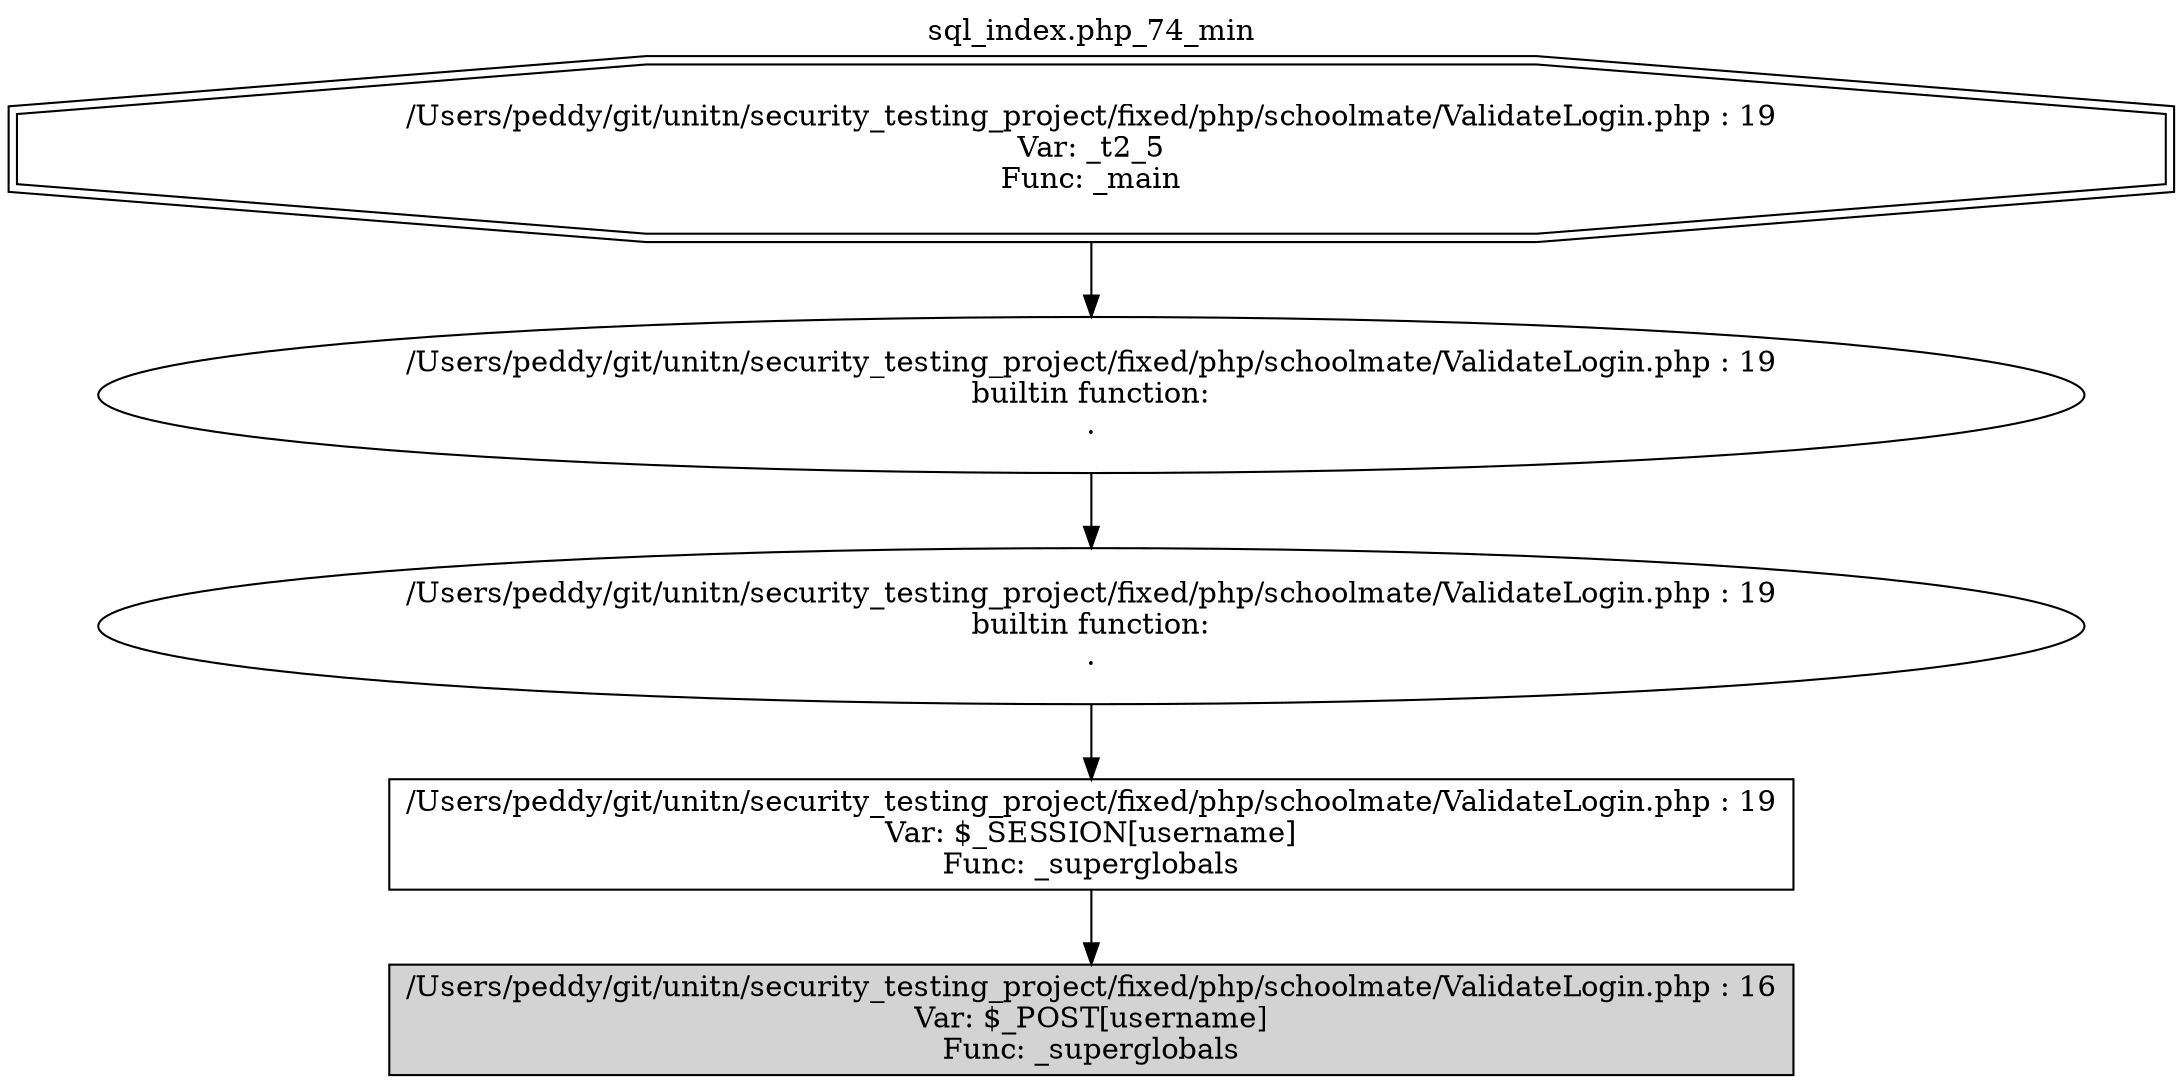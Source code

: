 digraph cfg {
  label="sql_index.php_74_min";
  labelloc=t;
  n1 [shape=doubleoctagon, label="/Users/peddy/git/unitn/security_testing_project/fixed/php/schoolmate/ValidateLogin.php : 19\nVar: _t2_5\nFunc: _main\n"];
  n2 [shape=ellipse, label="/Users/peddy/git/unitn/security_testing_project/fixed/php/schoolmate/ValidateLogin.php : 19\nbuiltin function:\n.\n"];
  n3 [shape=ellipse, label="/Users/peddy/git/unitn/security_testing_project/fixed/php/schoolmate/ValidateLogin.php : 19\nbuiltin function:\n.\n"];
  n4 [shape=box, label="/Users/peddy/git/unitn/security_testing_project/fixed/php/schoolmate/ValidateLogin.php : 19\nVar: $_SESSION[username]\nFunc: _superglobals\n"];
  n5 [shape=box, label="/Users/peddy/git/unitn/security_testing_project/fixed/php/schoolmate/ValidateLogin.php : 16\nVar: $_POST[username]\nFunc: _superglobals\n",style=filled];
  n1 -> n2;
  n2 -> n3;
  n3 -> n4;
  n4 -> n5;
}
